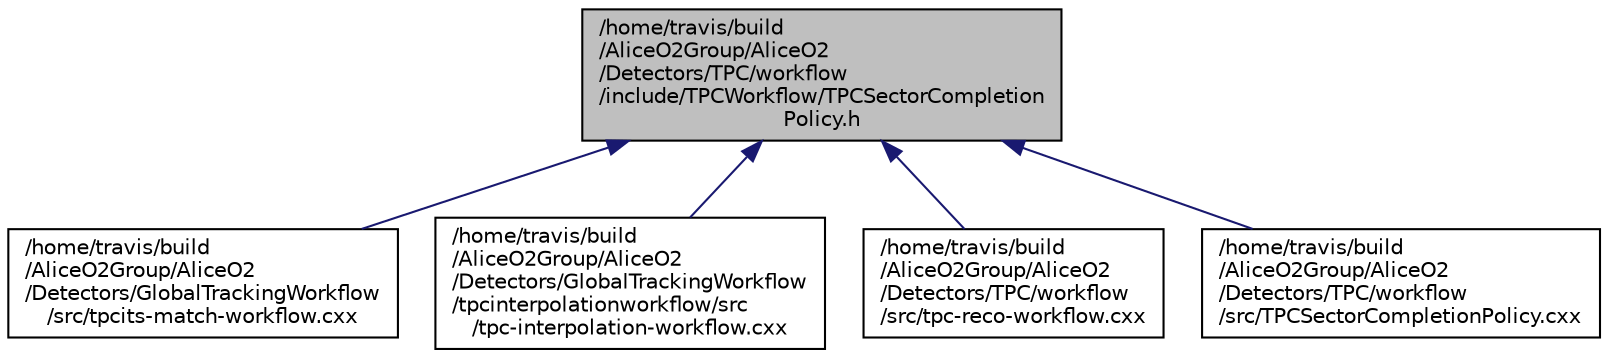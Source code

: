 digraph "/home/travis/build/AliceO2Group/AliceO2/Detectors/TPC/workflow/include/TPCWorkflow/TPCSectorCompletionPolicy.h"
{
 // INTERACTIVE_SVG=YES
  bgcolor="transparent";
  edge [fontname="Helvetica",fontsize="10",labelfontname="Helvetica",labelfontsize="10"];
  node [fontname="Helvetica",fontsize="10",shape=record];
  Node145 [label="/home/travis/build\l/AliceO2Group/AliceO2\l/Detectors/TPC/workflow\l/include/TPCWorkflow/TPCSectorCompletion\lPolicy.h",height=0.2,width=0.4,color="black", fillcolor="grey75", style="filled", fontcolor="black"];
  Node145 -> Node146 [dir="back",color="midnightblue",fontsize="10",style="solid",fontname="Helvetica"];
  Node146 [label="/home/travis/build\l/AliceO2Group/AliceO2\l/Detectors/GlobalTrackingWorkflow\l/src/tpcits-match-workflow.cxx",height=0.2,width=0.4,color="black",URL="$db/d94/tpcits-match-workflow_8cxx.html"];
  Node145 -> Node147 [dir="back",color="midnightblue",fontsize="10",style="solid",fontname="Helvetica"];
  Node147 [label="/home/travis/build\l/AliceO2Group/AliceO2\l/Detectors/GlobalTrackingWorkflow\l/tpcinterpolationworkflow/src\l/tpc-interpolation-workflow.cxx",height=0.2,width=0.4,color="black",URL="$d5/d57/tpc-interpolation-workflow_8cxx.html"];
  Node145 -> Node148 [dir="back",color="midnightblue",fontsize="10",style="solid",fontname="Helvetica"];
  Node148 [label="/home/travis/build\l/AliceO2Group/AliceO2\l/Detectors/TPC/workflow\l/src/tpc-reco-workflow.cxx",height=0.2,width=0.4,color="black",URL="$d3/dbf/tpc-reco-workflow_8cxx.html",tooltip="Basic DPL workflow for TPC reconstruction starting from digits. "];
  Node145 -> Node149 [dir="back",color="midnightblue",fontsize="10",style="solid",fontname="Helvetica"];
  Node149 [label="/home/travis/build\l/AliceO2Group/AliceO2\l/Detectors/TPC/workflow\l/src/TPCSectorCompletionPolicy.cxx",height=0.2,width=0.4,color="black",URL="$dd/dd3/TPCSectorCompletionPolicy_8cxx.html",tooltip="DPL completion policy helper for TPC scetor data. "];
}
